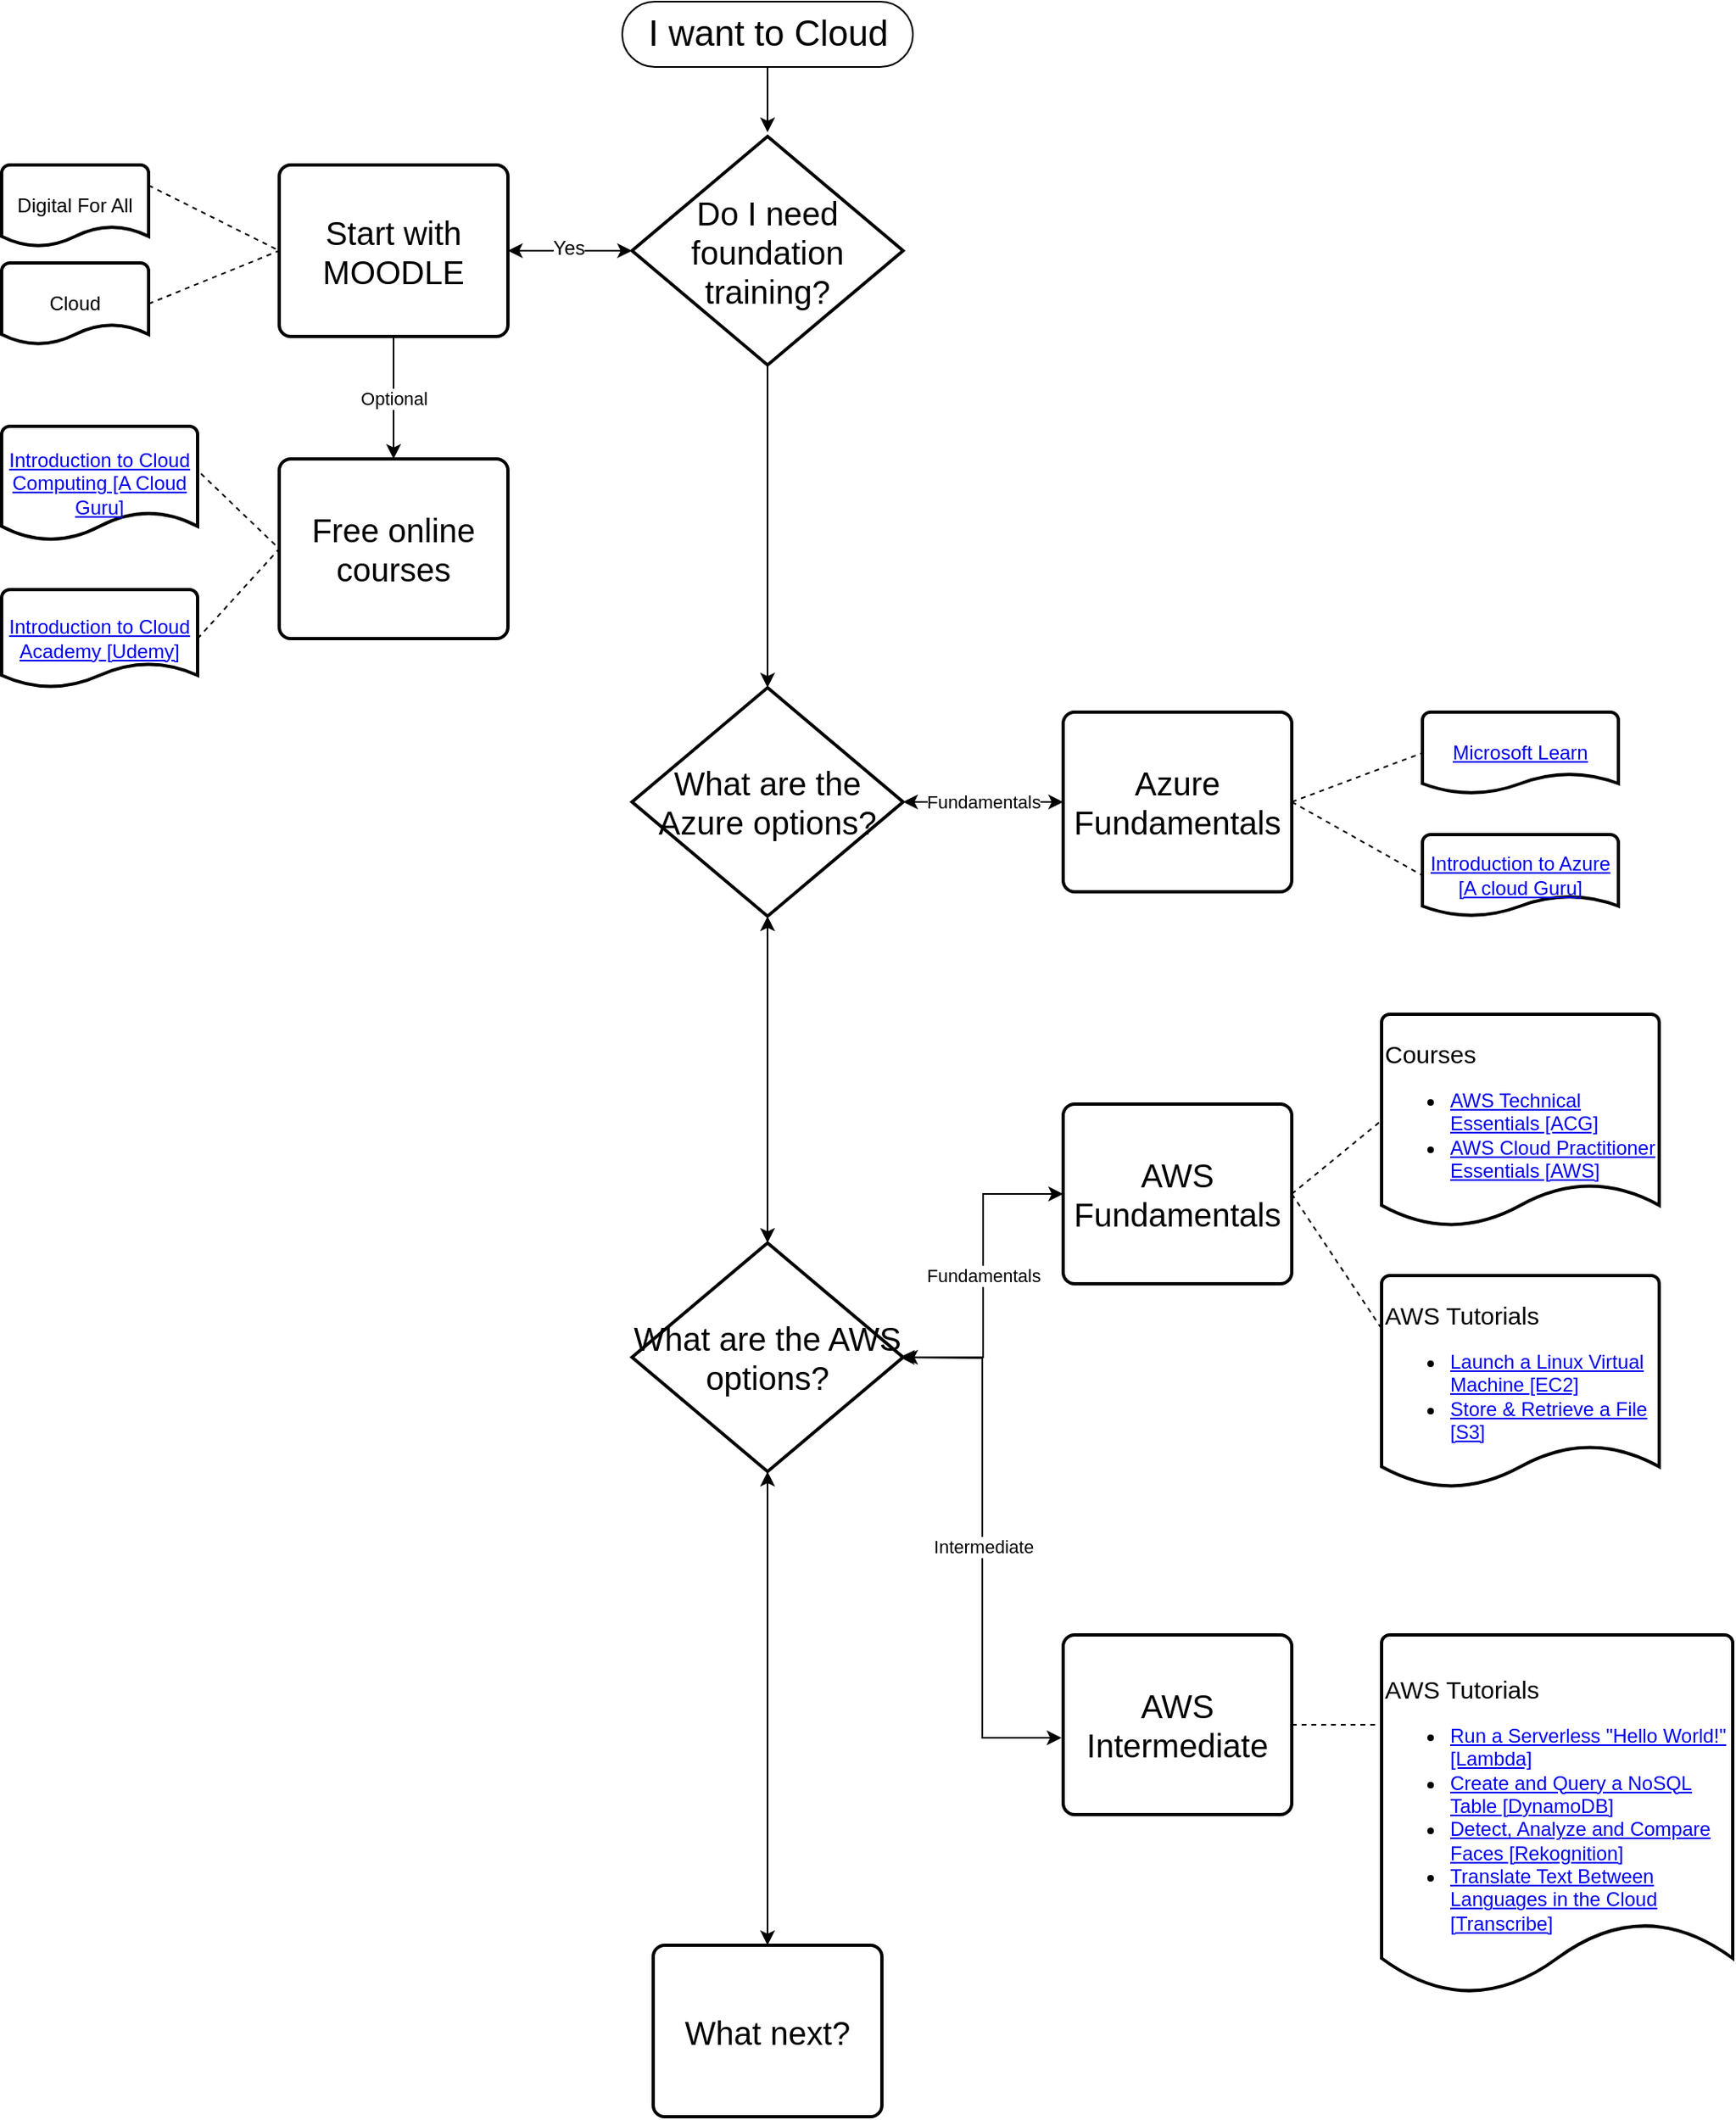 <mxfile version="12.9.3" type="github">
  <diagram id="Sj6mC85eFsHQs_d47GOQ" name="Page-1">
    <mxGraphModel dx="1186" dy="795" grid="1" gridSize="10" guides="1" tooltips="1" connect="1" arrows="1" fold="1" page="1" pageScale="1" pageWidth="1169" pageHeight="1654" math="0" shadow="0">
      <root>
        <mxCell id="0" />
        <mxCell id="1" parent="0" />
        <mxCell id="-TDUfPAsjnN3atFshsbn-9" style="edgeStyle=orthogonalEdgeStyle;rounded=0;orthogonalLoop=1;jettySize=auto;html=1;" edge="1" parent="1" source="biIaPaWo2Yytos-6n9xJ-8">
          <mxGeometry relative="1" as="geometry">
            <mxPoint x="479" y="100" as="targetPoint" />
          </mxGeometry>
        </mxCell>
        <mxCell id="biIaPaWo2Yytos-6n9xJ-8" value="&lt;font style=&quot;font-size: 22px&quot;&gt;I want to Cloud&lt;/font&gt;" style="html=1;dashed=0;whitespace=wrap;shape=mxgraph.dfd.start" parent="1" vertex="1">
          <mxGeometry x="390" y="20" width="178" height="40" as="geometry" />
        </mxCell>
        <mxCell id="biIaPaWo2Yytos-6n9xJ-17" style="edgeStyle=orthogonalEdgeStyle;rounded=0;orthogonalLoop=1;jettySize=auto;html=1;endArrow=classic;endFill=1;startArrow=classic;startFill=1;" parent="1" source="biIaPaWo2Yytos-6n9xJ-9" target="biIaPaWo2Yytos-6n9xJ-12" edge="1">
          <mxGeometry relative="1" as="geometry" />
        </mxCell>
        <mxCell id="-TDUfPAsjnN3atFshsbn-10" value="Yes" style="text;html=1;align=center;verticalAlign=middle;resizable=0;points=[];labelBackgroundColor=#ffffff;" vertex="1" connectable="0" parent="biIaPaWo2Yytos-6n9xJ-17">
          <mxGeometry x="0.026" y="-2" relative="1" as="geometry">
            <mxPoint as="offset" />
          </mxGeometry>
        </mxCell>
        <mxCell id="-TDUfPAsjnN3atFshsbn-12" style="edgeStyle=orthogonalEdgeStyle;rounded=0;orthogonalLoop=1;jettySize=auto;html=1;" edge="1" parent="1" source="biIaPaWo2Yytos-6n9xJ-9" target="-TDUfPAsjnN3atFshsbn-11">
          <mxGeometry relative="1" as="geometry" />
        </mxCell>
        <mxCell id="biIaPaWo2Yytos-6n9xJ-9" value="&lt;font style=&quot;font-size: 20px&quot;&gt;Do I need foundation training?&lt;/font&gt;" style="strokeWidth=2;html=1;shape=mxgraph.flowchart.decision;whiteSpace=wrap;" parent="1" vertex="1">
          <mxGeometry x="396" y="102.5" width="166" height="140" as="geometry" />
        </mxCell>
        <mxCell id="-TDUfPAsjnN3atFshsbn-2" value="Optional" style="edgeStyle=orthogonalEdgeStyle;rounded=0;orthogonalLoop=1;jettySize=auto;html=1;" edge="1" parent="1" source="biIaPaWo2Yytos-6n9xJ-12" target="-TDUfPAsjnN3atFshsbn-1">
          <mxGeometry relative="1" as="geometry" />
        </mxCell>
        <mxCell id="biIaPaWo2Yytos-6n9xJ-12" value="&lt;font style=&quot;font-size: 20px&quot;&gt;Start with MOODLE&lt;/font&gt;" style="rounded=1;whiteSpace=wrap;html=1;absoluteArcSize=1;arcSize=14;strokeWidth=2;" parent="1" vertex="1">
          <mxGeometry x="180" y="120" width="140" height="105" as="geometry" />
        </mxCell>
        <mxCell id="-TDUfPAsjnN3atFshsbn-1" value="&lt;font style=&quot;font-size: 20px&quot;&gt;Free online courses&lt;/font&gt;" style="rounded=1;whiteSpace=wrap;html=1;absoluteArcSize=1;arcSize=14;strokeWidth=2;" vertex="1" parent="1">
          <mxGeometry x="180" y="300" width="140" height="110" as="geometry" />
        </mxCell>
        <mxCell id="biIaPaWo2Yytos-6n9xJ-18" value="Digital For All" style="strokeWidth=2;html=1;shape=mxgraph.flowchart.document2;whiteSpace=wrap;size=0.25;" parent="1" vertex="1">
          <mxGeometry x="10" y="120" width="90" height="50" as="geometry" />
        </mxCell>
        <mxCell id="biIaPaWo2Yytos-6n9xJ-19" value="Cloud" style="strokeWidth=2;html=1;shape=mxgraph.flowchart.document2;whiteSpace=wrap;size=0.25;" parent="1" vertex="1">
          <mxGeometry x="10" y="180" width="90" height="50" as="geometry" />
        </mxCell>
        <mxCell id="biIaPaWo2Yytos-6n9xJ-20" value="" style="endArrow=none;dashed=1;html=1;entryX=0;entryY=0.5;entryDx=0;entryDy=0;exitX=1;exitY=0.25;exitDx=0;exitDy=0;exitPerimeter=0;" parent="1" source="biIaPaWo2Yytos-6n9xJ-18" target="biIaPaWo2Yytos-6n9xJ-12" edge="1">
          <mxGeometry width="50" height="50" relative="1" as="geometry">
            <mxPoint x="520" y="400" as="sourcePoint" />
            <mxPoint x="570" y="350" as="targetPoint" />
          </mxGeometry>
        </mxCell>
        <mxCell id="biIaPaWo2Yytos-6n9xJ-21" value="" style="endArrow=none;dashed=1;html=1;entryX=0;entryY=0.5;entryDx=0;entryDy=0;exitX=1;exitY=0.5;exitDx=0;exitDy=0;exitPerimeter=0;" parent="1" source="biIaPaWo2Yytos-6n9xJ-19" target="biIaPaWo2Yytos-6n9xJ-12" edge="1">
          <mxGeometry width="50" height="50" relative="1" as="geometry">
            <mxPoint x="110" y="132.5" as="sourcePoint" />
            <mxPoint x="210" y="190" as="targetPoint" />
          </mxGeometry>
        </mxCell>
        <mxCell id="-TDUfPAsjnN3atFshsbn-3" value="&lt;a href=&quot;https://acloud.guru/learn/intro-cloud-computing&quot;&gt;Introduction to Cloud Computing [A Cloud Guru]&lt;/a&gt;" style="strokeWidth=2;html=1;shape=mxgraph.flowchart.document2;whiteSpace=wrap;size=0.25;" vertex="1" parent="1">
          <mxGeometry x="10" y="280" width="120" height="70" as="geometry" />
        </mxCell>
        <mxCell id="-TDUfPAsjnN3atFshsbn-5" value="&lt;a href=&quot;https://www.udemy.com/course/introduction-to-cloud-computing/&quot;&gt;Introduction to Cloud Academy [Udemy]&lt;/a&gt;" style="strokeWidth=2;html=1;shape=mxgraph.flowchart.document2;whiteSpace=wrap;size=0.25;" vertex="1" parent="1">
          <mxGeometry x="10" y="380" width="120" height="60" as="geometry" />
        </mxCell>
        <mxCell id="-TDUfPAsjnN3atFshsbn-7" value="" style="endArrow=none;dashed=1;html=1;entryX=0;entryY=0.5;entryDx=0;entryDy=0;exitX=1.017;exitY=0.414;exitDx=0;exitDy=0;exitPerimeter=0;" edge="1" parent="1" source="-TDUfPAsjnN3atFshsbn-3" target="-TDUfPAsjnN3atFshsbn-1">
          <mxGeometry width="50" height="50" relative="1" as="geometry">
            <mxPoint x="120" y="152.5" as="sourcePoint" />
            <mxPoint x="200" y="192.5" as="targetPoint" />
          </mxGeometry>
        </mxCell>
        <mxCell id="-TDUfPAsjnN3atFshsbn-8" value="" style="endArrow=none;dashed=1;html=1;entryX=0;entryY=0.5;entryDx=0;entryDy=0;exitX=1;exitY=0.5;exitDx=0;exitDy=0;exitPerimeter=0;" edge="1" parent="1" source="-TDUfPAsjnN3atFshsbn-5" target="-TDUfPAsjnN3atFshsbn-1">
          <mxGeometry width="50" height="50" relative="1" as="geometry">
            <mxPoint x="142.04" y="318.98" as="sourcePoint" />
            <mxPoint x="190" y="365" as="targetPoint" />
          </mxGeometry>
        </mxCell>
        <mxCell id="-TDUfPAsjnN3atFshsbn-17" value="Fundamentals" style="edgeStyle=orthogonalEdgeStyle;rounded=0;orthogonalLoop=1;jettySize=auto;html=1;startArrow=classic;startFill=1;endArrow=classic;endFill=1;" edge="1" parent="1" source="-TDUfPAsjnN3atFshsbn-11" target="-TDUfPAsjnN3atFshsbn-14">
          <mxGeometry relative="1" as="geometry" />
        </mxCell>
        <mxCell id="-TDUfPAsjnN3atFshsbn-21" value="" style="edgeStyle=orthogonalEdgeStyle;rounded=0;orthogonalLoop=1;jettySize=auto;html=1;startArrow=classic;startFill=1;endArrow=classic;endFill=1;" edge="1" parent="1" source="-TDUfPAsjnN3atFshsbn-11" target="-TDUfPAsjnN3atFshsbn-20">
          <mxGeometry relative="1" as="geometry" />
        </mxCell>
        <mxCell id="-TDUfPAsjnN3atFshsbn-11" value="&lt;font style=&quot;font-size: 20px&quot;&gt;What are the Azure options?&lt;/font&gt;" style="strokeWidth=2;html=1;shape=mxgraph.flowchart.decision;whiteSpace=wrap;" vertex="1" parent="1">
          <mxGeometry x="396" y="440" width="166" height="140" as="geometry" />
        </mxCell>
        <mxCell id="-TDUfPAsjnN3atFshsbn-35" style="edgeStyle=orthogonalEdgeStyle;rounded=0;orthogonalLoop=1;jettySize=auto;html=1;startArrow=classic;startFill=1;endArrow=classic;endFill=1;" edge="1" parent="1" source="-TDUfPAsjnN3atFshsbn-20" target="-TDUfPAsjnN3atFshsbn-34">
          <mxGeometry relative="1" as="geometry" />
        </mxCell>
        <mxCell id="-TDUfPAsjnN3atFshsbn-20" value="&lt;font style=&quot;font-size: 20px&quot;&gt;What are the AWS options?&lt;/font&gt;" style="strokeWidth=2;html=1;shape=mxgraph.flowchart.decision;whiteSpace=wrap;" vertex="1" parent="1">
          <mxGeometry x="396" y="780" width="166" height="140" as="geometry" />
        </mxCell>
        <mxCell id="-TDUfPAsjnN3atFshsbn-14" value="&lt;font style=&quot;font-size: 20px&quot;&gt;Azure Fundamentals&lt;/font&gt;" style="rounded=1;whiteSpace=wrap;html=1;absoluteArcSize=1;arcSize=14;strokeWidth=2;" vertex="1" parent="1">
          <mxGeometry x="660" y="455" width="140" height="110" as="geometry" />
        </mxCell>
        <mxCell id="-TDUfPAsjnN3atFshsbn-15" value="&lt;a href=&quot;https://docs.microsoft.com/en-us/learn/azure/&quot;&gt;Microsoft Learn&lt;/a&gt;" style="strokeWidth=2;html=1;shape=mxgraph.flowchart.document2;whiteSpace=wrap;size=0.25;" vertex="1" parent="1">
          <mxGeometry x="880" y="455" width="120" height="50" as="geometry" />
        </mxCell>
        <mxCell id="-TDUfPAsjnN3atFshsbn-16" value="&lt;a href=&quot;https://acloud.guru/learn/intro-to-azure&quot;&gt;Introduction to Azure [A cloud Guru]&lt;/a&gt;" style="strokeWidth=2;html=1;shape=mxgraph.flowchart.document2;whiteSpace=wrap;size=0.25;" vertex="1" parent="1">
          <mxGeometry x="880" y="530" width="120" height="50" as="geometry" />
        </mxCell>
        <mxCell id="-TDUfPAsjnN3atFshsbn-18" value="" style="endArrow=none;dashed=1;html=1;entryX=0;entryY=0.5;entryDx=0;entryDy=0;exitX=1;exitY=0.5;exitDx=0;exitDy=0;entryPerimeter=0;" edge="1" parent="1" source="-TDUfPAsjnN3atFshsbn-14" target="-TDUfPAsjnN3atFshsbn-15">
          <mxGeometry width="50" height="50" relative="1" as="geometry">
            <mxPoint x="142.04" y="318.98" as="sourcePoint" />
            <mxPoint x="190" y="365" as="targetPoint" />
          </mxGeometry>
        </mxCell>
        <mxCell id="-TDUfPAsjnN3atFshsbn-19" value="" style="endArrow=none;dashed=1;html=1;entryX=0;entryY=0.5;entryDx=0;entryDy=0;entryPerimeter=0;" edge="1" parent="1" target="-TDUfPAsjnN3atFshsbn-16">
          <mxGeometry width="50" height="50" relative="1" as="geometry">
            <mxPoint x="800" y="510" as="sourcePoint" />
            <mxPoint x="890" y="490" as="targetPoint" />
          </mxGeometry>
        </mxCell>
        <mxCell id="-TDUfPAsjnN3atFshsbn-22" value="&lt;font style=&quot;font-size: 20px&quot;&gt;AWS Fundamentals&lt;/font&gt;" style="rounded=1;whiteSpace=wrap;html=1;absoluteArcSize=1;arcSize=14;strokeWidth=2;" vertex="1" parent="1">
          <mxGeometry x="660" y="695" width="140" height="110" as="geometry" />
        </mxCell>
        <mxCell id="-TDUfPAsjnN3atFshsbn-24" value="Fundamentals" style="edgeStyle=orthogonalEdgeStyle;rounded=0;orthogonalLoop=1;jettySize=auto;html=1;startArrow=classic;startFill=1;endArrow=classic;endFill=1;entryX=0;entryY=0.5;entryDx=0;entryDy=0;exitX=1;exitY=0.5;exitDx=0;exitDy=0;exitPerimeter=0;" edge="1" parent="1" source="-TDUfPAsjnN3atFshsbn-20" target="-TDUfPAsjnN3atFshsbn-22">
          <mxGeometry relative="1" as="geometry">
            <mxPoint x="572" y="640" as="sourcePoint" />
            <mxPoint x="670" y="640" as="targetPoint" />
          </mxGeometry>
        </mxCell>
        <mxCell id="-TDUfPAsjnN3atFshsbn-25" value="&lt;div style=&quot;font-size: 15px&quot;&gt;&lt;span&gt;Courses&lt;/span&gt;&lt;/div&gt;&lt;div&gt;&lt;ul&gt;&lt;li&gt;&lt;span&gt;&lt;a href=&quot;https://acloud.guru/learn/aws-technical-essentials&quot;&gt;AWS Technical Essentials [ACG]&lt;/a&gt;&lt;/span&gt;&lt;/li&gt;&lt;li&gt;&lt;span&gt;&lt;a href=&quot;https://aws.amazon.com/training/course-descriptions/cloud-practitioner-essentials/&quot;&gt;AWS Cloud Practitioner Essentials [AWS]&lt;/a&gt;&lt;/span&gt;&lt;/li&gt;&lt;/ul&gt;&lt;/div&gt;" style="strokeWidth=2;html=1;shape=mxgraph.flowchart.document2;whiteSpace=wrap;size=0.2;align=left;" vertex="1" parent="1">
          <mxGeometry x="855" y="640" width="170" height="130" as="geometry" />
        </mxCell>
        <mxCell id="-TDUfPAsjnN3atFshsbn-27" value="&lt;div style=&quot;font-size: 15px&quot;&gt;&lt;span&gt;AWS Tutorials&lt;/span&gt;&lt;/div&gt;&lt;div&gt;&lt;ul&gt;&lt;li&gt;&lt;a href=&quot;https://aws.amazon.com/getting-started/launch-a-virtual-machine-B-0/&quot;&gt;Launch a Linux Virtual Machine [EC2]&lt;/a&gt;&lt;/li&gt;&lt;li&gt;&lt;a href=&quot;https://aws.amazon.com/getting-started/hands-on/backup-files-to-amazon-s3/&quot;&gt;Store &amp;amp; Retrieve a File [S3]&lt;/a&gt;&lt;/li&gt;&lt;/ul&gt;&lt;/div&gt;" style="strokeWidth=2;html=1;shape=mxgraph.flowchart.document2;whiteSpace=wrap;size=0.2;align=left;" vertex="1" parent="1">
          <mxGeometry x="855" y="800" width="170" height="130" as="geometry" />
        </mxCell>
        <mxCell id="-TDUfPAsjnN3atFshsbn-28" value="" style="endArrow=none;dashed=1;html=1;exitX=1;exitY=0.5;exitDx=0;exitDy=0;entryX=0;entryY=0.5;entryDx=0;entryDy=0;entryPerimeter=0;" edge="1" parent="1" source="-TDUfPAsjnN3atFshsbn-22" target="-TDUfPAsjnN3atFshsbn-25">
          <mxGeometry width="50" height="50" relative="1" as="geometry">
            <mxPoint x="810" y="540" as="sourcePoint" />
            <mxPoint x="890" y="510" as="targetPoint" />
          </mxGeometry>
        </mxCell>
        <mxCell id="-TDUfPAsjnN3atFshsbn-29" value="" style="endArrow=none;dashed=1;html=1;exitX=1;exitY=0.5;exitDx=0;exitDy=0;entryX=0;entryY=0.25;entryDx=0;entryDy=0;entryPerimeter=0;" edge="1" parent="1" source="-TDUfPAsjnN3atFshsbn-22" target="-TDUfPAsjnN3atFshsbn-27">
          <mxGeometry width="50" height="50" relative="1" as="geometry">
            <mxPoint x="810" y="760" as="sourcePoint" />
            <mxPoint x="890" y="735" as="targetPoint" />
          </mxGeometry>
        </mxCell>
        <mxCell id="-TDUfPAsjnN3atFshsbn-30" value="&lt;font style=&quot;font-size: 20px&quot;&gt;AWS Intermediate&lt;/font&gt;" style="rounded=1;whiteSpace=wrap;html=1;absoluteArcSize=1;arcSize=14;strokeWidth=2;" vertex="1" parent="1">
          <mxGeometry x="660" y="1020" width="140" height="110" as="geometry" />
        </mxCell>
        <mxCell id="-TDUfPAsjnN3atFshsbn-31" value="Intermediate" style="edgeStyle=orthogonalEdgeStyle;rounded=0;orthogonalLoop=1;jettySize=auto;html=1;startArrow=classic;startFill=1;endArrow=classic;endFill=1;entryX=-0.007;entryY=0.573;entryDx=0;entryDy=0;entryPerimeter=0;" edge="1" parent="1" target="-TDUfPAsjnN3atFshsbn-30">
          <mxGeometry relative="1" as="geometry">
            <mxPoint x="560" y="850" as="sourcePoint" />
            <mxPoint x="670" y="760" as="targetPoint" />
          </mxGeometry>
        </mxCell>
        <mxCell id="-TDUfPAsjnN3atFshsbn-32" value="&lt;div style=&quot;font-size: 15px&quot;&gt;&lt;span&gt;AWS Tutorials&lt;/span&gt;&lt;/div&gt;&lt;div&gt;&lt;ul&gt;&lt;li&gt;&lt;a href=&quot;https://aws.amazon.com/getting-started/hands-on/run-serverless-code/&quot;&gt;Run a Serverless &quot;Hello World!&quot; [Lambda]&lt;/a&gt;&lt;/li&gt;&lt;li&gt;&lt;a href=&quot;https://aws.amazon.com/getting-started/hands-on/create-nosql-table/&quot;&gt;Create and Query a NoSQL Table [DynamoDB]&lt;/a&gt;&lt;/li&gt;&lt;li&gt;&lt;a href=&quot;https://aws.amazon.com/getting-started/hands-on/detect-analyze-compare-faces-rekognition/&quot;&gt;Detect, Analyze and Compare Faces [Rekognition]&lt;/a&gt;&lt;/li&gt;&lt;li&gt;&lt;a href=&quot;https://aws.amazon.com/getting-started/hands-on/translate-text-between-languages-cloud/&quot;&gt;Translate Text Between Languages in the Cloud [Transcribe]&lt;/a&gt;&lt;/li&gt;&lt;/ul&gt;&lt;/div&gt;" style="strokeWidth=2;html=1;shape=mxgraph.flowchart.document2;whiteSpace=wrap;size=0.2;align=left;" vertex="1" parent="1">
          <mxGeometry x="855" y="1020" width="215" height="220" as="geometry" />
        </mxCell>
        <mxCell id="-TDUfPAsjnN3atFshsbn-33" value="" style="endArrow=none;dashed=1;html=1;exitX=1;exitY=0.5;exitDx=0;exitDy=0;entryX=0;entryY=0.25;entryDx=0;entryDy=0;entryPerimeter=0;" edge="1" parent="1" source="-TDUfPAsjnN3atFshsbn-30" target="-TDUfPAsjnN3atFshsbn-32">
          <mxGeometry width="50" height="50" relative="1" as="geometry">
            <mxPoint x="810" y="760" as="sourcePoint" />
            <mxPoint x="865" y="715" as="targetPoint" />
          </mxGeometry>
        </mxCell>
        <mxCell id="-TDUfPAsjnN3atFshsbn-34" value="&lt;font style=&quot;font-size: 20px&quot;&gt;What next?&lt;/font&gt;" style="rounded=1;whiteSpace=wrap;html=1;absoluteArcSize=1;arcSize=14;strokeWidth=2;" vertex="1" parent="1">
          <mxGeometry x="409" y="1210" width="140" height="105" as="geometry" />
        </mxCell>
      </root>
    </mxGraphModel>
  </diagram>
</mxfile>
